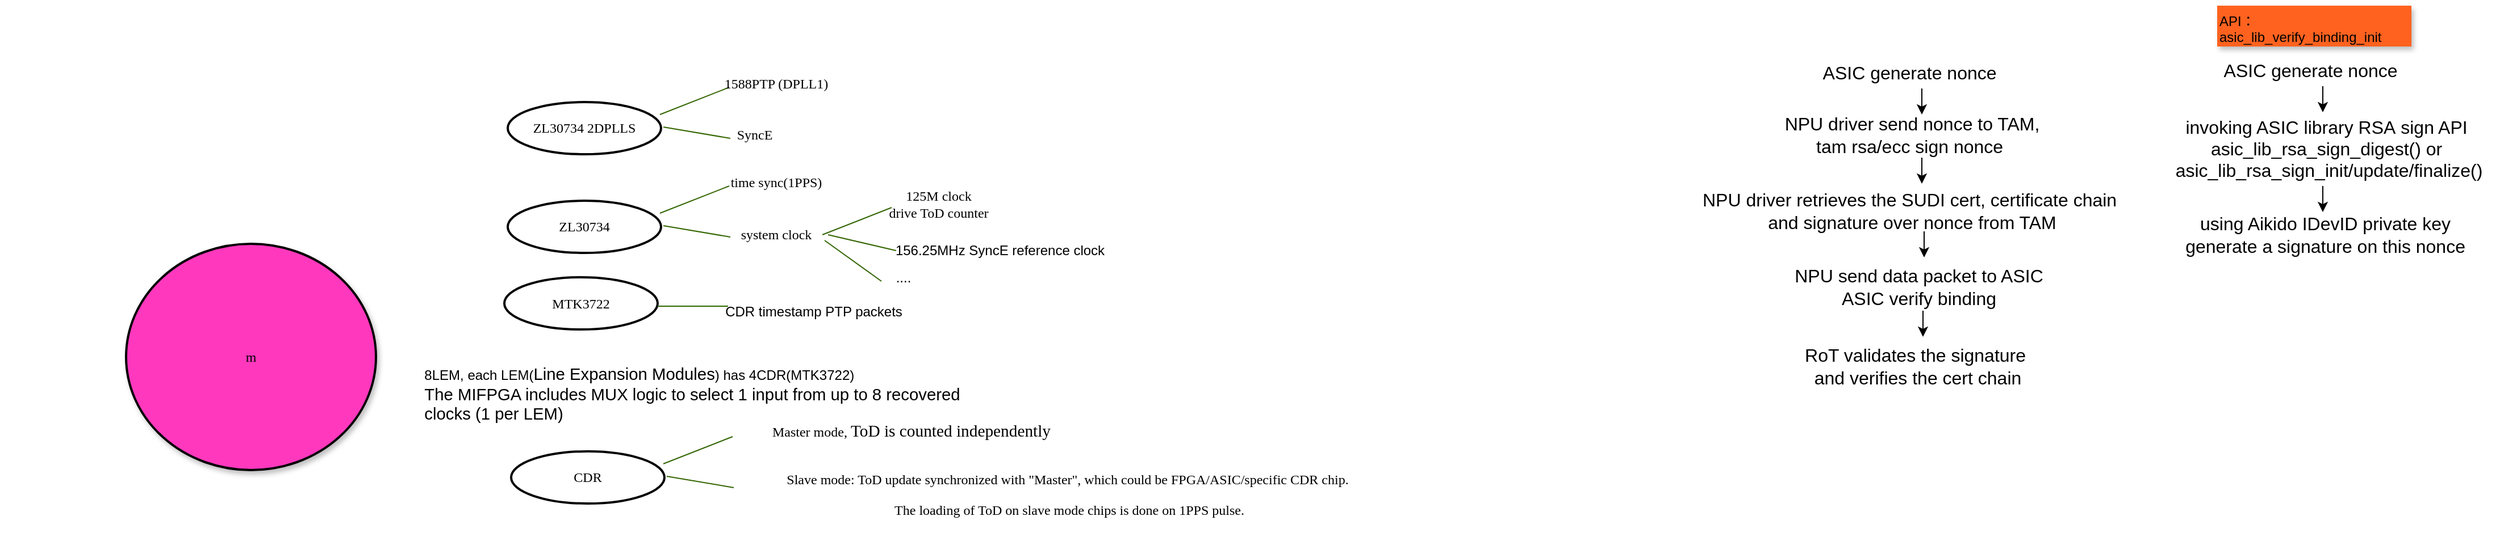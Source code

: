 <mxfile border="50" scale="3" compressed="false" locked="false" version="24.7.7">
  <diagram name="Blank" id="YmL12bMKpDGza6XwsDPr">
    <mxGraphModel dx="2438" dy="869" grid="0" gridSize="10" guides="1" tooltips="1" connect="1" arrows="1" fold="1" page="0" pageScale="1" pageWidth="827" pageHeight="1169" background="none" math="1" shadow="0">
      <root>
        <mxCell id="X5NqExCQtvZxIxQ7pmgY-0" />
        <mxCell id="1" parent="X5NqExCQtvZxIxQ7pmgY-0" />
        <mxCell id="aTX_-ej4Rg6P1lHDBfTl-1" value="&lt;font face=&quot;Comic Sans MS&quot;&gt;ZL30734&lt;/font&gt;" style="ellipse;whiteSpace=wrap;html=1;align=center;container=1;recursiveResize=0;treeFolding=1;strokeWidth=2;" parent="1" vertex="1">
          <mxGeometry x="-467" y="123" width="135" height="46" as="geometry" />
        </mxCell>
        <mxCell id="aTX_-ej4Rg6P1lHDBfTl-12" value="" style="startArrow=none;endArrow=none;segment=10;strokeColor=#336600;rounded=0;fontSize=12;startSize=8;endSize=8;" parent="1" edge="1">
          <mxGeometry relative="1" as="geometry">
            <mxPoint x="-272" y="110" as="sourcePoint" />
            <mxPoint x="-333" y="134" as="targetPoint" />
          </mxGeometry>
        </mxCell>
        <mxCell id="aTX_-ej4Rg6P1lHDBfTl-13" value="time sync(1PPS)" style="text;html=1;resizable=0;points=[];align=center;verticalAlign=middle;labelBackgroundColor=none;fontFamily=Comic Sans MS;rotation=0;" parent="aTX_-ej4Rg6P1lHDBfTl-12" vertex="1" connectable="0">
          <mxGeometry x="0.257" relative="1" as="geometry">
            <mxPoint x="79" y="-18" as="offset" />
          </mxGeometry>
        </mxCell>
        <mxCell id="aTX_-ej4Rg6P1lHDBfTl-20" value="" style="startArrow=none;endArrow=none;segment=10;strokeColor=#336600;rounded=0;fontSize=12;startSize=8;endSize=8;" parent="1" edge="1">
          <mxGeometry relative="1" as="geometry">
            <mxPoint x="-271" y="155" as="sourcePoint" />
            <mxPoint x="-330" y="145" as="targetPoint" />
          </mxGeometry>
        </mxCell>
        <mxCell id="aTX_-ej4Rg6P1lHDBfTl-22" value="system clock" style="text;html=1;resizable=0;points=[];align=center;verticalAlign=middle;labelBackgroundColor=none;fontFamily=Comic Sans MS;rotation=0;" parent="1" vertex="1" connectable="0">
          <mxGeometry x="-232.466" y="153.0" as="geometry">
            <mxPoint x="1" as="offset" />
          </mxGeometry>
        </mxCell>
        <mxCell id="ju6k5pHE7lARewc20TCf-1" value="&lt;font face=&quot;Comic Sans MS&quot;&gt;m&lt;/font&gt;" style="ellipse;whiteSpace=wrap;html=1;align=center;container=1;recursiveResize=0;treeFolding=1;strokeWidth=2;shadow=1;fillColor=#FF38BD;" parent="1" vertex="1">
          <mxGeometry x="-803" y="161" width="220" height="199.5" as="geometry" />
        </mxCell>
        <mxCell id="Tv043VacSI13TBImzbUp-57" value="&lt;div&gt;&lt;span style=&quot;font-size: 16px;&quot;&gt;ASIC generate nonce&amp;nbsp;&lt;/span&gt;&lt;/div&gt;" style="text;html=1;align=center;verticalAlign=middle;resizable=0;points=[];autosize=1;strokeColor=none;fillColor=none;shadow=1;" parent="1" vertex="1">
          <mxGeometry x="681" y="-6" width="175" height="31" as="geometry" />
        </mxCell>
        <mxCell id="Tv043VacSI13TBImzbUp-58" value="&lt;div&gt;&lt;span style=&quot;font-size: 16px;&quot;&gt;NPU driver send nonce to TAM,&lt;/span&gt;&lt;/div&gt;&lt;div&gt;&lt;span style=&quot;font-size: 16px;&quot;&gt;tam rsa/ecc sign nonce&amp;nbsp;&lt;/span&gt;&lt;/div&gt;" style="text;html=1;align=center;verticalAlign=middle;resizable=0;points=[];autosize=1;strokeColor=none;fillColor=none;shadow=1;" parent="1" vertex="1">
          <mxGeometry x="648" y="40" width="242" height="50" as="geometry" />
        </mxCell>
        <mxCell id="Tv043VacSI13TBImzbUp-59" value="&lt;span style=&quot;font-size:12.0pt;font-family:&lt;br/&gt;&amp;quot;Times New Roman&amp;quot;,serif;mso-fareast-font-family:Calibri;mso-ansi-language:EN-US;&lt;br/&gt;mso-fareast-language:EN-US;mso-bidi-language:AR-SA&quot; lang=&quot;EN-US&quot;&gt;NPU driver retrieves the&amp;nbsp;SUDI cert, certificate chain&amp;nbsp;&lt;/span&gt;&lt;div&gt;&lt;span style=&quot;font-size:12.0pt;font-family:&lt;br/&gt;&amp;quot;Times New Roman&amp;quot;,serif;mso-fareast-font-family:Calibri;mso-ansi-language:EN-US;&lt;br/&gt;mso-fareast-language:EN-US;mso-bidi-language:AR-SA&quot; lang=&quot;EN-US&quot;&gt;and signature over nonce from TAM&lt;/span&gt;&lt;br&gt;&lt;/div&gt;" style="text;html=1;align=center;verticalAlign=middle;resizable=0;points=[];autosize=1;strokeColor=none;fillColor=none;shadow=1;" parent="1" vertex="1">
          <mxGeometry x="575.5" y="107" width="387" height="50" as="geometry" />
        </mxCell>
        <mxCell id="Tv043VacSI13TBImzbUp-60" value="&lt;div&gt;&lt;span style=&quot;font-size: 16px;&quot;&gt;NPU send data packet to ASIC&lt;/span&gt;&lt;/div&gt;&lt;div&gt;&lt;span style=&quot;font-size: 16px;&quot;&gt;ASIC verify binding&lt;/span&gt;&lt;/div&gt;" style="text;html=1;align=center;verticalAlign=middle;resizable=0;points=[];autosize=1;strokeColor=none;fillColor=none;shadow=1;" parent="1" vertex="1">
          <mxGeometry x="656" y="174" width="237" height="50" as="geometry" />
        </mxCell>
        <mxCell id="Tv043VacSI13TBImzbUp-65" value="" style="group" parent="1" vertex="1" connectable="0">
          <mxGeometry x="778" y="40" width="2" height="121" as="geometry" />
        </mxCell>
        <mxCell id="Tv043VacSI13TBImzbUp-61" value="" style="endArrow=classic;html=1;rounded=0;" parent="Tv043VacSI13TBImzbUp-65" edge="1">
          <mxGeometry width="50" height="50" relative="1" as="geometry">
            <mxPoint x="2" y="110" as="sourcePoint" />
            <mxPoint x="2" y="133" as="targetPoint" />
          </mxGeometry>
        </mxCell>
        <mxCell id="Tv043VacSI13TBImzbUp-62" value="" style="endArrow=classic;html=1;rounded=0;" parent="Tv043VacSI13TBImzbUp-65" edge="1">
          <mxGeometry width="50" height="50" relative="1" as="geometry">
            <mxPoint y="45" as="sourcePoint" />
            <mxPoint y="68" as="targetPoint" />
          </mxGeometry>
        </mxCell>
        <mxCell id="Tv043VacSI13TBImzbUp-63" value="" style="endArrow=classic;html=1;rounded=0;" parent="Tv043VacSI13TBImzbUp-65" edge="1">
          <mxGeometry width="50" height="50" relative="1" as="geometry">
            <mxPoint y="-16" as="sourcePoint" />
            <mxPoint y="7" as="targetPoint" />
          </mxGeometry>
        </mxCell>
        <mxCell id="Tv043VacSI13TBImzbUp-67" value="" style="shape=image;html=1;verticalAlign=top;verticalLabelPosition=bottom;labelBackgroundColor=#ffffff;imageAspect=0;aspect=fixed;image=https://cdn1.iconfinder.com/data/icons/unicons-line-vol-5/24/question-128.png" parent="1" vertex="1">
          <mxGeometry x="-914" y="180" width="164" height="164" as="geometry" />
        </mxCell>
        <mxCell id="Tv043VacSI13TBImzbUp-68" value="&lt;span style=&quot;font-size:12.0pt;font-family:&lt;br/&gt;&amp;quot;Times New Roman&amp;quot;,serif;mso-fareast-font-family:Calibri;mso-ansi-language:EN-US;&lt;br/&gt;mso-fareast-language:EN-US;mso-bidi-language:AR-SA&quot; lang=&quot;EN-US&quot;&gt;RoT validates the signature&amp;nbsp;&lt;/span&gt;&lt;div&gt;&lt;span style=&quot;font-size:12.0pt;font-family:&lt;br/&gt;&amp;quot;Times New Roman&amp;quot;,serif;mso-fareast-font-family:Calibri;mso-ansi-language:EN-US;&lt;br/&gt;mso-fareast-language:EN-US;mso-bidi-language:AR-SA&quot; lang=&quot;EN-US&quot;&gt;and verifies the cert chain&lt;/span&gt;&lt;br&gt;&lt;/div&gt;" style="text;html=1;align=center;verticalAlign=middle;resizable=0;points=[];autosize=1;strokeColor=none;fillColor=none;shadow=1;" parent="1" vertex="1">
          <mxGeometry x="665" y="244" width="217" height="50" as="geometry" />
        </mxCell>
        <mxCell id="Tv043VacSI13TBImzbUp-69" value="" style="endArrow=classic;html=1;rounded=0;" parent="1" edge="1">
          <mxGeometry width="50" height="50" relative="1" as="geometry">
            <mxPoint x="779" y="220" as="sourcePoint" />
            <mxPoint x="779" y="243" as="targetPoint" />
          </mxGeometry>
        </mxCell>
        <mxCell id="H_6VPM40sf4Fvr_NXKIf-11" value="&lt;div&gt;&lt;span style=&quot;font-size: 16px;&quot;&gt;ASIC generate nonce&amp;nbsp;&lt;/span&gt;&lt;/div&gt;" style="text;html=1;align=center;verticalAlign=middle;resizable=0;points=[];autosize=1;strokeColor=none;fillColor=none;shadow=1;" parent="1" vertex="1">
          <mxGeometry x="1034" y="-8" width="175" height="31" as="geometry" />
        </mxCell>
        <mxCell id="H_6VPM40sf4Fvr_NXKIf-12" value="&lt;span style=&quot;font-size:12.0pt;font-family:&lt;br/&gt;&amp;quot;Times New Roman&amp;quot;,serif;mso-fareast-font-family:SimSun;mso-ansi-language:EN-US;&lt;br/&gt;mso-fareast-language:ZH-TW;mso-bidi-language:AR-SA&quot; lang=&quot;EN-US&quot;&gt;using Aikido IDevID private key&amp;nbsp;&lt;/span&gt;&lt;div&gt;&lt;span style=&quot;font-size:12.0pt;font-family:&lt;br/&gt;&amp;quot;Times New Roman&amp;quot;,serif;mso-fareast-font-family:SimSun;mso-ansi-language:EN-US;&lt;br/&gt;mso-fareast-language:ZH-TW;mso-bidi-language:AR-SA&quot; lang=&quot;EN-US&quot;&gt;&lt;span style=&quot;font-size:12.0pt;font-family:&lt;br/&gt;&amp;quot;Times New Roman&amp;quot;,serif;mso-fareast-font-family:SimSun;mso-ansi-language:EN-US;&lt;br/&gt;mso-fareast-language:ZH-TW;mso-bidi-language:AR-SA&quot; lang=&quot;EN-US&quot;&gt;generate a signature on&amp;nbsp;this nonce&amp;nbsp;&lt;/span&gt;&lt;br&gt;&lt;/span&gt;&lt;/div&gt;" style="text;html=1;align=center;verticalAlign=middle;resizable=0;points=[];autosize=1;strokeColor=none;fillColor=none;shadow=1;" parent="1" vertex="1">
          <mxGeometry x="1000" y="128" width="269" height="50" as="geometry" />
        </mxCell>
        <mxCell id="H_6VPM40sf4Fvr_NXKIf-14" value="&lt;span style=&quot;font-size:12.0pt;font-family:&lt;br/&gt;&amp;quot;Times New Roman&amp;quot;,serif;mso-fareast-font-family:SimSun;mso-ansi-language:EN-US;&lt;br/&gt;mso-fareast-language:ZH-TW;mso-bidi-language:AR-SA&quot; lang=&quot;EN-US&quot;&gt;invoking ASIC library RSA&amp;nbsp;sign API&amp;nbsp;&lt;/span&gt;&lt;div&gt;&lt;span style=&quot;font-size:12.0pt;font-family:&lt;br/&gt;&amp;quot;Times New Roman&amp;quot;,serif;mso-fareast-font-family:SimSun;mso-ansi-language:EN-US;&lt;br/&gt;mso-fareast-language:ZH-TW;mso-bidi-language:AR-SA&quot; lang=&quot;EN-US&quot;&gt;&lt;span style=&quot;font-size:12.0pt;font-family:&lt;br/&gt;&amp;quot;Times New Roman&amp;quot;,serif;mso-fareast-font-family:SimSun;mso-ansi-language:EN-US;&lt;br/&gt;mso-fareast-language:ZH-TW;mso-bidi-language:AR-SA&quot; lang=&quot;EN-US&quot;&gt;asic_lib_rsa_sign_digest()&amp;nbsp;or&amp;nbsp;&lt;/span&gt;&lt;/span&gt;&lt;/div&gt;&lt;div&gt;&lt;span style=&quot;font-size:12.0pt;font-family:&lt;br/&gt;&amp;quot;Times New Roman&amp;quot;,serif;mso-fareast-font-family:SimSun;mso-ansi-language:EN-US;&lt;br/&gt;mso-fareast-language:ZH-TW;mso-bidi-language:AR-SA&quot; lang=&quot;EN-US&quot;&gt;&lt;span style=&quot;font-size:12.0pt;font-family:&lt;br/&gt;&amp;quot;Times New Roman&amp;quot;,serif;mso-fareast-font-family:SimSun;mso-ansi-language:EN-US;&lt;br/&gt;mso-fareast-language:ZH-TW;mso-bidi-language:AR-SA&quot; lang=&quot;EN-US&quot;&gt;asic_lib_rsa_sign_init/update/finalize()&lt;/span&gt;&lt;br&gt;&lt;/span&gt;&lt;/div&gt;" style="text;html=1;align=center;verticalAlign=middle;resizable=0;points=[];autosize=1;strokeColor=none;fillColor=none;shadow=1;" parent="1" vertex="1">
          <mxGeometry x="992" y="41.5" width="288" height="70" as="geometry" />
        </mxCell>
        <mxCell id="H_6VPM40sf4Fvr_NXKIf-21" value="API：&#xa;asic_lib_verify_binding_init" style="text;whiteSpace=wrap;shadow=1;fillColor=#FF621F;" parent="1" vertex="1">
          <mxGeometry x="1038.003" y="-49.003" width="171" height="36" as="geometry" />
        </mxCell>
        <mxCell id="H_6VPM40sf4Fvr_NXKIf-17" value="" style="endArrow=classic;html=1;rounded=0;" parent="1" edge="1">
          <mxGeometry width="50" height="50" relative="1" as="geometry">
            <mxPoint x="1131" y="110" as="sourcePoint" />
            <mxPoint x="1131" y="133" as="targetPoint" />
          </mxGeometry>
        </mxCell>
        <mxCell id="H_6VPM40sf4Fvr_NXKIf-18" value="" style="endArrow=classic;html=1;rounded=0;" parent="1" edge="1">
          <mxGeometry width="50" height="50" relative="1" as="geometry">
            <mxPoint x="1131" y="22" as="sourcePoint" />
            <mxPoint x="1131" y="45" as="targetPoint" />
          </mxGeometry>
        </mxCell>
        <mxCell id="oqDd75K4-AatNCBqjrg9-1" value="" style="startArrow=none;endArrow=none;segment=10;strokeColor=#336600;rounded=0;fontSize=12;startSize=8;endSize=8;" parent="1" edge="1">
          <mxGeometry relative="1" as="geometry">
            <mxPoint x="-129" y="129" as="sourcePoint" />
            <mxPoint x="-190" y="153" as="targetPoint" />
          </mxGeometry>
        </mxCell>
        <mxCell id="oqDd75K4-AatNCBqjrg9-2" value="125M clock&lt;div&gt;drive ToD counter&lt;/div&gt;" style="text;html=1;resizable=0;points=[];align=center;verticalAlign=middle;labelBackgroundColor=none;fontFamily=Comic Sans MS;rotation=0;" parent="oqDd75K4-AatNCBqjrg9-1" vertex="1" connectable="0">
          <mxGeometry x="0.257" relative="1" as="geometry">
            <mxPoint x="79" y="-18" as="offset" />
          </mxGeometry>
        </mxCell>
        <mxCell id="oqDd75K4-AatNCBqjrg9-3" value="" style="startArrow=none;endArrow=none;segment=10;strokeColor=#336600;rounded=0;fontSize=12;startSize=8;endSize=8;" parent="1" edge="1">
          <mxGeometry relative="1" as="geometry">
            <mxPoint x="-138" y="194" as="sourcePoint" />
            <mxPoint x="-188" y="158" as="targetPoint" />
          </mxGeometry>
        </mxCell>
        <mxCell id="oqDd75K4-AatNCBqjrg9-5" value="...." style="text;html=1;align=center;verticalAlign=middle;resizable=0;points=[];autosize=1;strokeColor=none;fillColor=none;" parent="1" vertex="1">
          <mxGeometry x="-135" y="178" width="31" height="26" as="geometry" />
        </mxCell>
        <mxCell id="oqDd75K4-AatNCBqjrg9-6" value="&lt;font face=&quot;Comic Sans MS&quot;&gt;MTK3722&lt;/font&gt;" style="ellipse;whiteSpace=wrap;html=1;align=center;container=1;recursiveResize=0;treeFolding=1;strokeWidth=2;" parent="1" vertex="1">
          <mxGeometry x="-470" y="190.5" width="135" height="46" as="geometry" />
        </mxCell>
        <mxCell id="oqDd75K4-AatNCBqjrg9-7" value="" style="startArrow=none;endArrow=none;segment=10;strokeColor=#336600;rounded=0;fontSize=12;startSize=8;endSize=8;" parent="1" edge="1">
          <mxGeometry relative="1" as="geometry">
            <mxPoint x="-273" y="216" as="sourcePoint" />
            <mxPoint x="-335" y="216" as="targetPoint" />
          </mxGeometry>
        </mxCell>
        <mxCell id="oqDd75K4-AatNCBqjrg9-8" value="CDR timestamp PTP packets" style="text;html=1;align=center;verticalAlign=middle;resizable=0;points=[];autosize=1;strokeColor=none;fillColor=none;" parent="1" vertex="1">
          <mxGeometry x="-285" y="208" width="174" height="26" as="geometry" />
        </mxCell>
        <mxCell id="oqDd75K4-AatNCBqjrg9-9" value="&lt;div style=&quot;text-align: justify;&quot;&gt;&lt;span style=&quot;background-color: initial;&quot;&gt;8LEM, each LEM(&lt;/span&gt;&lt;span style=&quot;background-color: initial; font-size: 11pt; font-family: Calibri, sans-serif;&quot; lang=&quot;EN-US&quot;&gt;Line Expansion Modules&lt;/span&gt;&lt;span style=&quot;background-color: initial;&quot;&gt;) has 4CDR(MTK3722)&lt;/span&gt;&lt;/div&gt;&lt;div&gt;&lt;div style=&quot;text-align: justify;&quot;&gt;&lt;span style=&quot;font-size: 11pt; background-color: initial;&quot;&gt;The MIFPGA includes MUX logic to select 1 input from up to 8 recovered&lt;/span&gt;&lt;/div&gt;&lt;span style=&quot;font-size:11.0pt;font-family:&lt;br/&gt;&amp;quot;Calibri&amp;quot;,sans-serif;mso-fareast-font-family:Calibri;mso-fareast-theme-font:&lt;br/&gt;minor-latin;mso-ansi-language:EN-US;mso-fareast-language:EN-US;mso-bidi-language:&lt;br/&gt;AR-SA&quot; lang=&quot;EN-US&quot;&gt;&lt;div style=&quot;text-align: justify;&quot;&gt;&lt;span style=&quot;font-size: 11pt; background-color: initial;&quot;&gt;clocks (1 per LEM)&lt;/span&gt;&lt;/div&gt;&lt;/span&gt;&lt;/div&gt;" style="text;html=1;align=center;verticalAlign=middle;resizable=0;points=[];autosize=1;strokeColor=none;fillColor=none;" parent="1" vertex="1">
          <mxGeometry x="-550" y="261.5" width="490" height="65" as="geometry" />
        </mxCell>
        <mxCell id="oqDd75K4-AatNCBqjrg9-10" value="&lt;font face=&quot;Comic Sans MS&quot;&gt;CDR&lt;/font&gt;" style="ellipse;whiteSpace=wrap;html=1;align=center;container=1;recursiveResize=0;treeFolding=1;strokeWidth=2;" parent="1" vertex="1">
          <mxGeometry x="-464" y="344" width="135" height="46" as="geometry" />
        </mxCell>
        <mxCell id="oqDd75K4-AatNCBqjrg9-11" value="" style="startArrow=none;endArrow=none;segment=10;strokeColor=#336600;rounded=0;fontSize=12;startSize=8;endSize=8;" parent="1" edge="1">
          <mxGeometry relative="1" as="geometry">
            <mxPoint x="-269" y="331" as="sourcePoint" />
            <mxPoint x="-330" y="355" as="targetPoint" />
          </mxGeometry>
        </mxCell>
        <mxCell id="oqDd75K4-AatNCBqjrg9-12" value="Master mode,&amp;nbsp;&lt;span style=&quot;font-size:11.0pt;font-family:&lt;br/&gt;&amp;quot;Calibri&amp;quot;,sans-serif;mso-fareast-font-family:Calibri;mso-fareast-theme-font:&lt;br/&gt;minor-latin;mso-ansi-language:EN-US;mso-fareast-language:EN-US;mso-bidi-language:&lt;br/&gt;AR-SA&quot; lang=&quot;EN-US&quot;&gt;ToD is counted independently&lt;/span&gt;" style="text;html=1;resizable=0;points=[];align=center;verticalAlign=middle;labelBackgroundColor=none;fontFamily=Comic Sans MS;rotation=0;" parent="oqDd75K4-AatNCBqjrg9-11" vertex="1" connectable="0">
          <mxGeometry x="0.257" relative="1" as="geometry">
            <mxPoint x="195" y="-20" as="offset" />
          </mxGeometry>
        </mxCell>
        <mxCell id="oqDd75K4-AatNCBqjrg9-13" value="" style="startArrow=none;endArrow=none;segment=10;strokeColor=#336600;rounded=0;fontSize=12;startSize=8;endSize=8;" parent="1" edge="1">
          <mxGeometry relative="1" as="geometry">
            <mxPoint x="-268" y="376" as="sourcePoint" />
            <mxPoint x="-327" y="366" as="targetPoint" />
          </mxGeometry>
        </mxCell>
        <mxCell id="oqDd75K4-AatNCBqjrg9-14" value="&lt;p style=&quot;margin-left:72.0pt;text-indent:-18.0pt;mso-list:l0 level2 lfo1&quot; class=&quot;Body&quot;&gt;&lt;span lang=&quot;EN-US&quot;&gt;Slave mode: ToD update synchronized with &quot;Master&quot;, which could be FPGA/ASIC/specific CDR&amp;nbsp;chip.&amp;nbsp;&lt;/span&gt;&lt;/p&gt;&lt;p style=&quot;margin-left:72.0pt;text-indent:-18.0pt;mso-list:l0 level2 lfo1&quot; class=&quot;Body&quot;&gt;&lt;span style=&quot;text-indent: -18pt; background-color: initial;&quot;&gt;The loading of ToD on slave mode chips is done on 1PPS pulse.&lt;/span&gt;&lt;/p&gt;" style="text;html=1;resizable=0;points=[];align=center;verticalAlign=middle;labelBackgroundColor=none;fontFamily=Comic Sans MS;rotation=0;" parent="1" vertex="1" connectable="0">
          <mxGeometry x="-6.996" y="382.0" as="geometry">
            <mxPoint x="-2" as="offset" />
          </mxGeometry>
        </mxCell>
        <mxCell id="oqDd75K4-AatNCBqjrg9-16" value="" style="startArrow=none;endArrow=none;segment=10;strokeColor=#336600;rounded=0;fontSize=12;startSize=8;endSize=8;" parent="1" edge="1">
          <mxGeometry relative="1" as="geometry">
            <mxPoint x="-125" y="167" as="sourcePoint" />
            <mxPoint x="-185" y="153" as="targetPoint" />
          </mxGeometry>
        </mxCell>
        <mxCell id="oqDd75K4-AatNCBqjrg9-17" value="156.25MHz SyncE reference clock" style="text;html=1;align=center;verticalAlign=middle;resizable=0;points=[];autosize=1;strokeColor=none;fillColor=none;" parent="1" vertex="1">
          <mxGeometry x="-135" y="154" width="202" height="26" as="geometry" />
        </mxCell>
        <mxCell id="oqDd75K4-AatNCBqjrg9-18" value="&lt;font face=&quot;Comic Sans MS&quot;&gt;ZL30734 2DPLLS&lt;/font&gt;" style="ellipse;whiteSpace=wrap;html=1;align=center;container=1;recursiveResize=0;treeFolding=1;strokeWidth=2;" parent="1" vertex="1">
          <mxGeometry x="-467" y="36" width="135" height="46" as="geometry" />
        </mxCell>
        <mxCell id="oqDd75K4-AatNCBqjrg9-19" value="" style="startArrow=none;endArrow=none;segment=10;strokeColor=#336600;rounded=0;fontSize=12;startSize=8;endSize=8;" parent="1" edge="1">
          <mxGeometry relative="1" as="geometry">
            <mxPoint x="-272" y="23" as="sourcePoint" />
            <mxPoint x="-333" y="47" as="targetPoint" />
          </mxGeometry>
        </mxCell>
        <mxCell id="oqDd75K4-AatNCBqjrg9-20" value="1588PTP (DPLL1)" style="text;html=1;resizable=0;points=[];align=center;verticalAlign=middle;labelBackgroundColor=none;fontFamily=Comic Sans MS;rotation=0;" parent="oqDd75K4-AatNCBqjrg9-19" vertex="1" connectable="0">
          <mxGeometry x="0.257" relative="1" as="geometry">
            <mxPoint x="79" y="-18" as="offset" />
          </mxGeometry>
        </mxCell>
        <mxCell id="oqDd75K4-AatNCBqjrg9-21" value="" style="startArrow=none;endArrow=none;segment=10;strokeColor=#336600;rounded=0;fontSize=12;startSize=8;endSize=8;" parent="1" edge="1">
          <mxGeometry relative="1" as="geometry">
            <mxPoint x="-271" y="68" as="sourcePoint" />
            <mxPoint x="-330" y="58" as="targetPoint" />
          </mxGeometry>
        </mxCell>
        <mxCell id="oqDd75K4-AatNCBqjrg9-22" value="SyncE" style="text;html=1;resizable=0;points=[];align=center;verticalAlign=middle;labelBackgroundColor=none;fontFamily=Comic Sans MS;rotation=0;" parent="1" vertex="1" connectable="0">
          <mxGeometry x="-249.996" y="65.0" as="geometry" />
        </mxCell>
      </root>
    </mxGraphModel>
  </diagram>
</mxfile>
